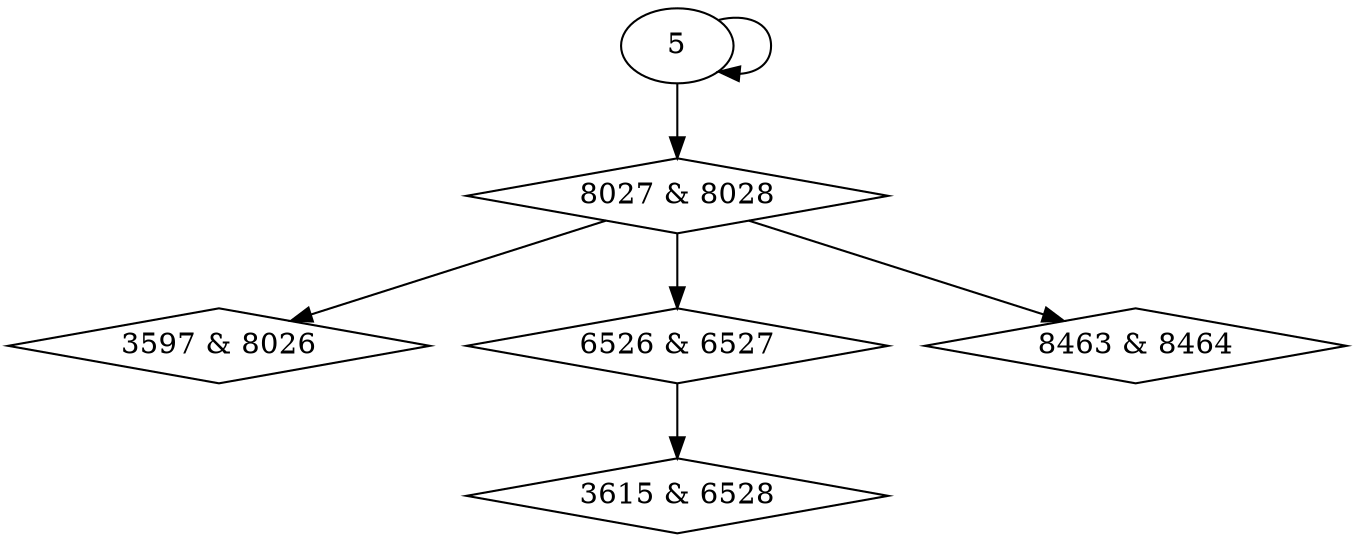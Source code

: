 digraph {
0 [label = "3597 & 8026", shape = diamond];
1 [label = "3615 & 6528", shape = diamond];
2 [label = "6526 & 6527", shape = diamond];
3 [label = "8027 & 8028", shape = diamond];
4 [label = "8463 & 8464", shape = diamond];
3 -> 0;
2 -> 1;
3 -> 2;
5 -> 3;
3 -> 4;
5 -> 5;
}
